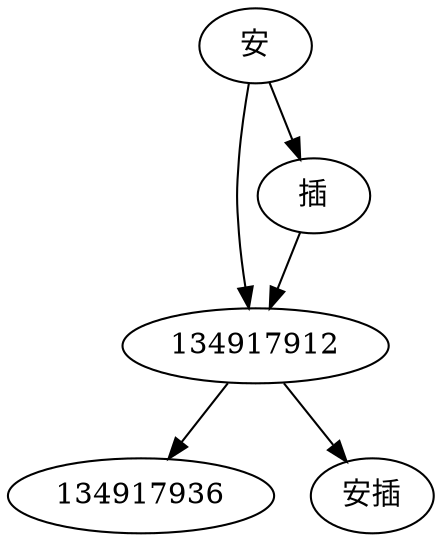 digraph graphname {

	安 -> 134917912;
	安 -> 插;
	插 -> 134917912;
	134917912 -> 134917936;
	134917912 ->  安插;

}

